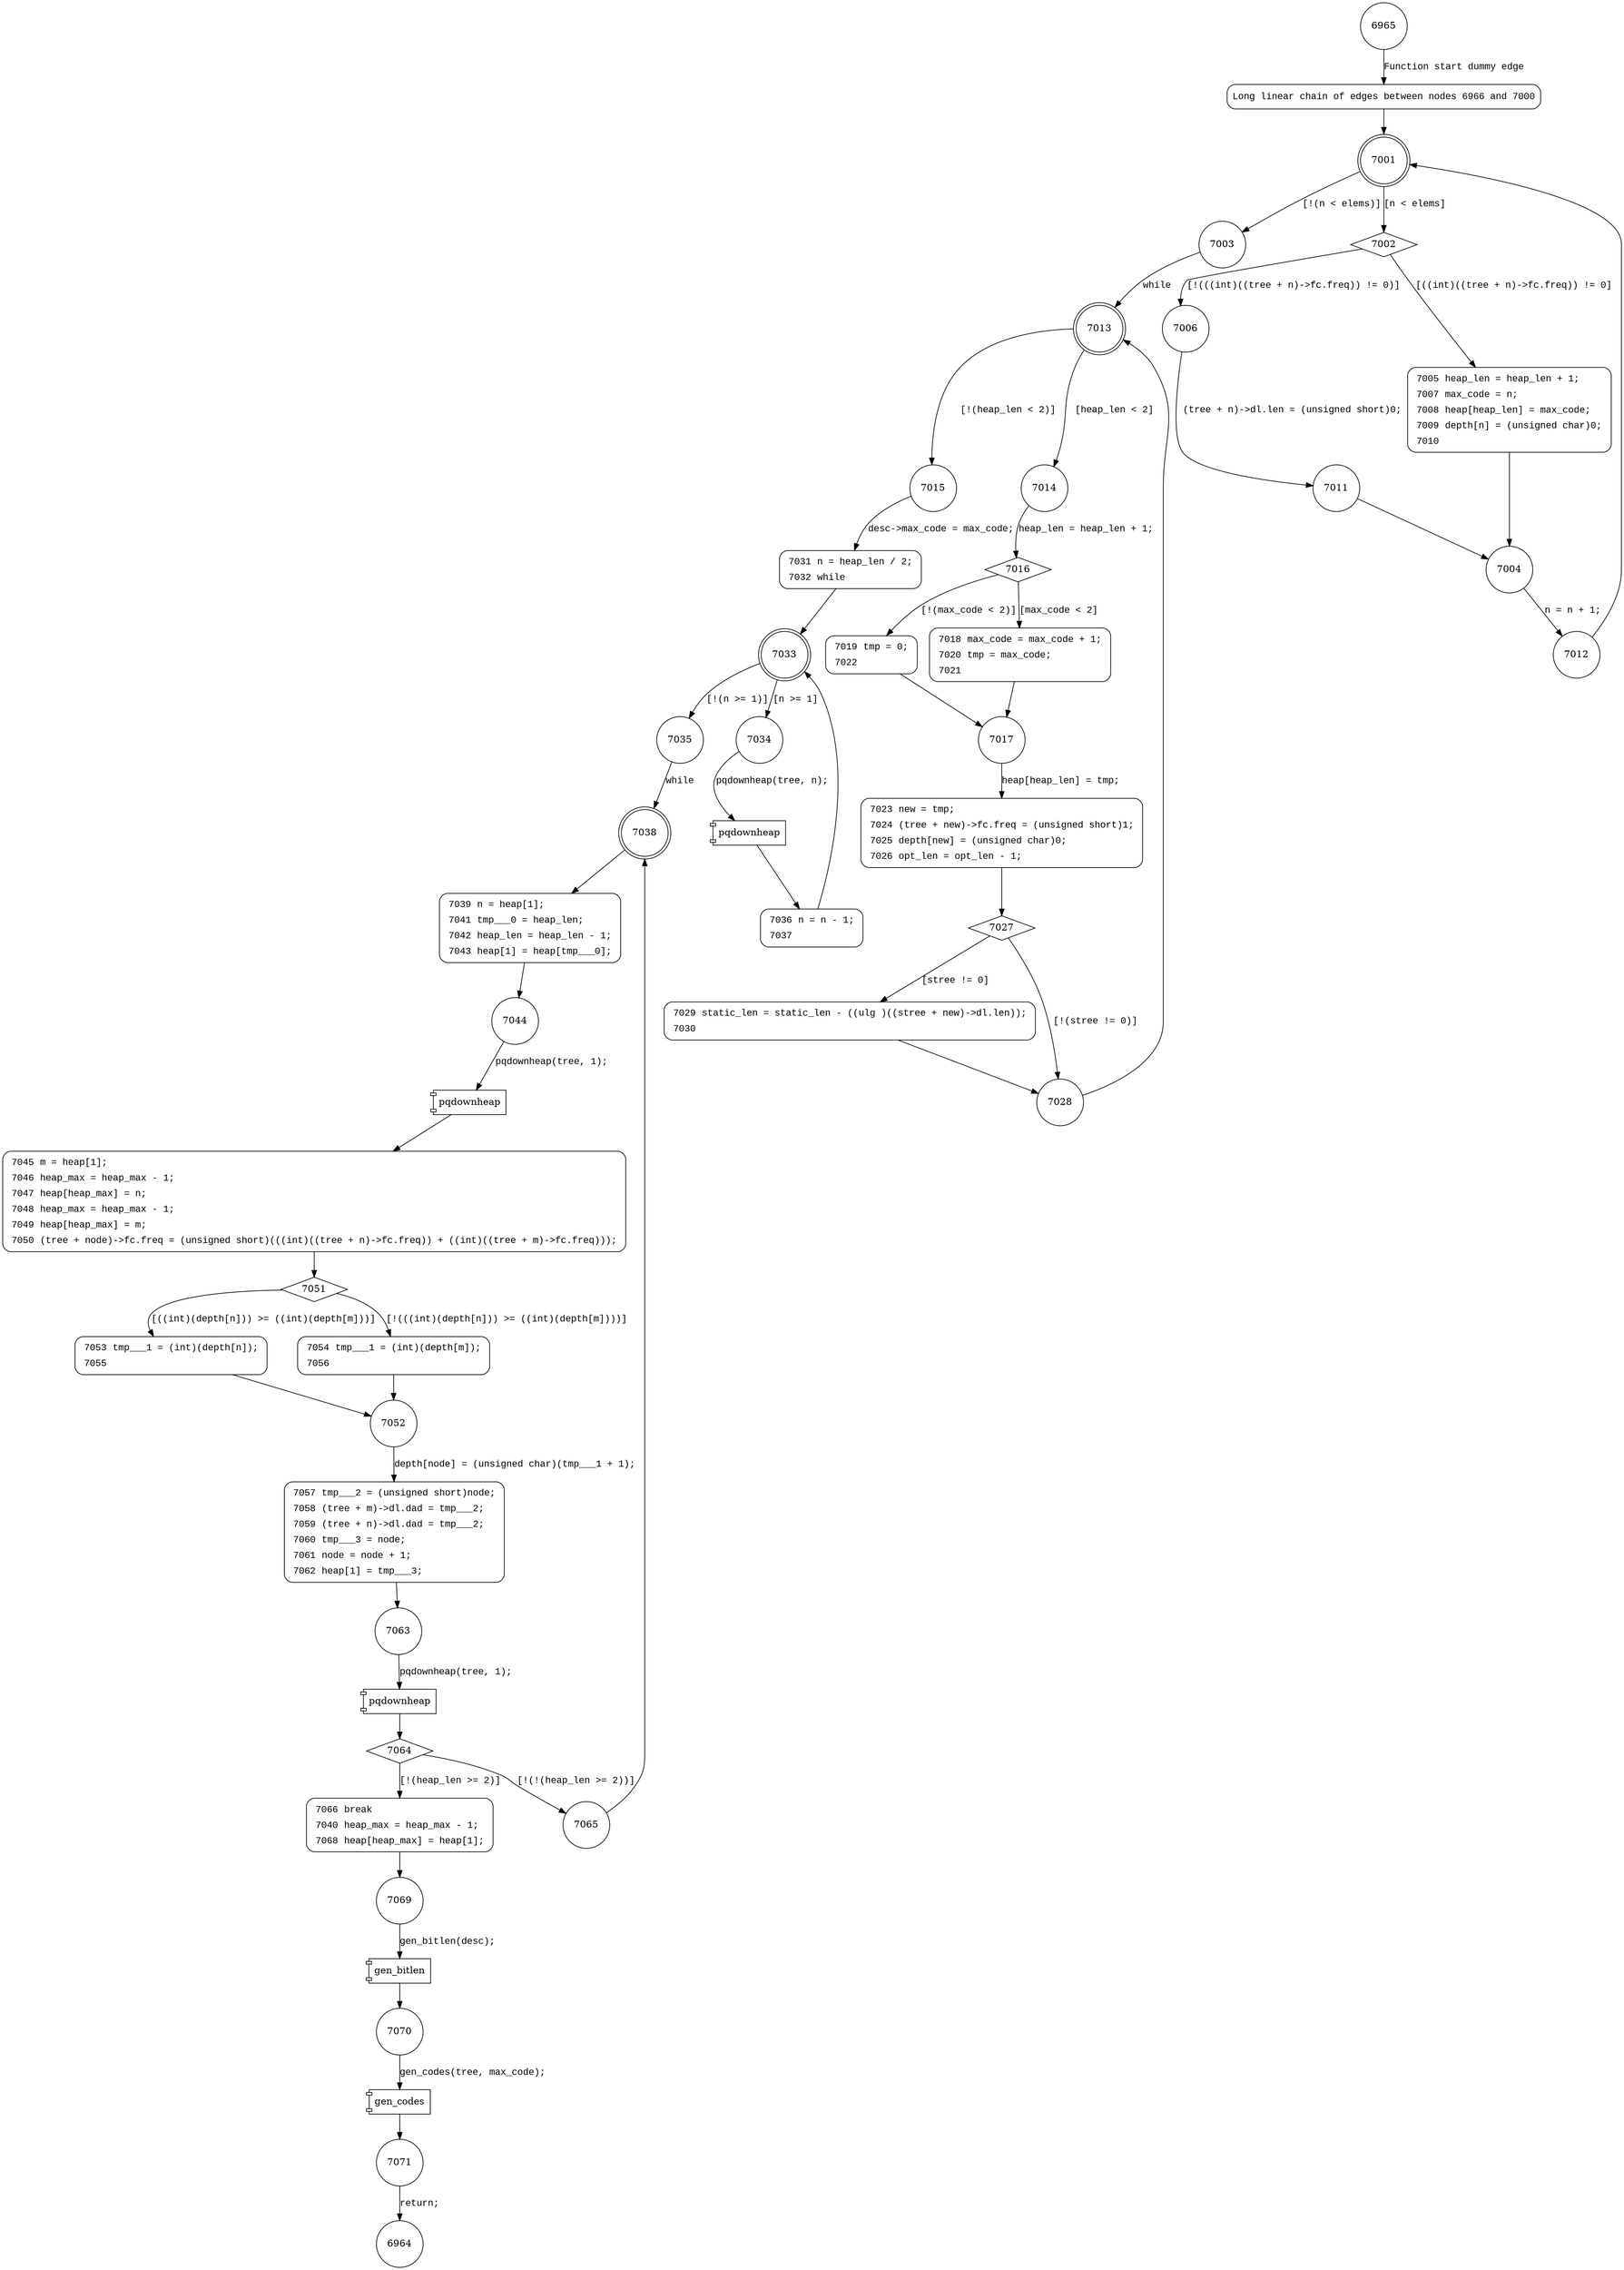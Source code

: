 digraph build_tree {
6965 [shape="circle"]
6966 [shape="circle"]
7001 [shape="doublecircle"]
7003 [shape="circle"]
7002 [shape="diamond"]
7006 [shape="circle"]
7005 [shape="circle"]
7004 [shape="circle"]
7012 [shape="circle"]
7011 [shape="circle"]
7013 [shape="doublecircle"]
7015 [shape="circle"]
7014 [shape="circle"]
7016 [shape="diamond"]
7019 [shape="circle"]
7018 [shape="circle"]
7017 [shape="circle"]
7023 [shape="circle"]
7027 [shape="diamond"]
7028 [shape="circle"]
7029 [shape="circle"]
7031 [shape="circle"]
7033 [shape="doublecircle"]
7035 [shape="circle"]
7034 [shape="circle"]
7036 [shape="circle"]
7038 [shape="doublecircle"]
7039 [shape="circle"]
7044 [shape="circle"]
7045 [shape="circle"]
7051 [shape="diamond"]
7054 [shape="circle"]
7053 [shape="circle"]
7052 [shape="circle"]
7057 [shape="circle"]
7063 [shape="circle"]
7064 [shape="diamond"]
7065 [shape="circle"]
7066 [shape="circle"]
7069 [shape="circle"]
7070 [shape="circle"]
7071 [shape="circle"]
6964 [shape="circle"]
6966 [style="filled,bold" penwidth="1" fillcolor="white" fontname="Courier New" shape="Mrecord" label="Long linear chain of edges between nodes 6966 and 7000"]
6966 -> 7001[label=""]
7005 [style="filled,bold" penwidth="1" fillcolor="white" fontname="Courier New" shape="Mrecord" label=<<table border="0" cellborder="0" cellpadding="3" bgcolor="white"><tr><td align="right">7005</td><td align="left">heap_len = heap_len + 1;</td></tr><tr><td align="right">7007</td><td align="left">max_code = n;</td></tr><tr><td align="right">7008</td><td align="left">heap[heap_len] = max_code;</td></tr><tr><td align="right">7009</td><td align="left">depth[n] = (unsigned char)0;</td></tr><tr><td align="right">7010</td><td align="left"></td></tr></table>>]
7005 -> 7004[label=""]
7018 [style="filled,bold" penwidth="1" fillcolor="white" fontname="Courier New" shape="Mrecord" label=<<table border="0" cellborder="0" cellpadding="3" bgcolor="white"><tr><td align="right">7018</td><td align="left">max_code = max_code + 1;</td></tr><tr><td align="right">7020</td><td align="left">tmp = max_code;</td></tr><tr><td align="right">7021</td><td align="left"></td></tr></table>>]
7018 -> 7017[label=""]
7023 [style="filled,bold" penwidth="1" fillcolor="white" fontname="Courier New" shape="Mrecord" label=<<table border="0" cellborder="0" cellpadding="3" bgcolor="white"><tr><td align="right">7023</td><td align="left">new = tmp;</td></tr><tr><td align="right">7024</td><td align="left">(tree + new)-&gt;fc.freq = (unsigned short)1;</td></tr><tr><td align="right">7025</td><td align="left">depth[new] = (unsigned char)0;</td></tr><tr><td align="right">7026</td><td align="left">opt_len = opt_len - 1;</td></tr></table>>]
7023 -> 7027[label=""]
7029 [style="filled,bold" penwidth="1" fillcolor="white" fontname="Courier New" shape="Mrecord" label=<<table border="0" cellborder="0" cellpadding="3" bgcolor="white"><tr><td align="right">7029</td><td align="left">static_len = static_len - ((ulg )((stree + new)-&gt;dl.len));</td></tr><tr><td align="right">7030</td><td align="left"></td></tr></table>>]
7029 -> 7028[label=""]
7019 [style="filled,bold" penwidth="1" fillcolor="white" fontname="Courier New" shape="Mrecord" label=<<table border="0" cellborder="0" cellpadding="3" bgcolor="white"><tr><td align="right">7019</td><td align="left">tmp = 0;</td></tr><tr><td align="right">7022</td><td align="left"></td></tr></table>>]
7019 -> 7017[label=""]
7031 [style="filled,bold" penwidth="1" fillcolor="white" fontname="Courier New" shape="Mrecord" label=<<table border="0" cellborder="0" cellpadding="3" bgcolor="white"><tr><td align="right">7031</td><td align="left">n = heap_len / 2;</td></tr><tr><td align="right">7032</td><td align="left">while</td></tr></table>>]
7031 -> 7033[label=""]
7036 [style="filled,bold" penwidth="1" fillcolor="white" fontname="Courier New" shape="Mrecord" label=<<table border="0" cellborder="0" cellpadding="3" bgcolor="white"><tr><td align="right">7036</td><td align="left">n = n - 1;</td></tr><tr><td align="right">7037</td><td align="left"></td></tr></table>>]
7036 -> 7033[label=""]
7039 [style="filled,bold" penwidth="1" fillcolor="white" fontname="Courier New" shape="Mrecord" label=<<table border="0" cellborder="0" cellpadding="3" bgcolor="white"><tr><td align="right">7039</td><td align="left">n = heap[1];</td></tr><tr><td align="right">7041</td><td align="left">tmp___0 = heap_len;</td></tr><tr><td align="right">7042</td><td align="left">heap_len = heap_len - 1;</td></tr><tr><td align="right">7043</td><td align="left">heap[1] = heap[tmp___0];</td></tr></table>>]
7039 -> 7044[label=""]
7045 [style="filled,bold" penwidth="1" fillcolor="white" fontname="Courier New" shape="Mrecord" label=<<table border="0" cellborder="0" cellpadding="3" bgcolor="white"><tr><td align="right">7045</td><td align="left">m = heap[1];</td></tr><tr><td align="right">7046</td><td align="left">heap_max = heap_max - 1;</td></tr><tr><td align="right">7047</td><td align="left">heap[heap_max] = n;</td></tr><tr><td align="right">7048</td><td align="left">heap_max = heap_max - 1;</td></tr><tr><td align="right">7049</td><td align="left">heap[heap_max] = m;</td></tr><tr><td align="right">7050</td><td align="left">(tree + node)-&gt;fc.freq = (unsigned short)(((int)((tree + n)-&gt;fc.freq)) + ((int)((tree + m)-&gt;fc.freq)));</td></tr></table>>]
7045 -> 7051[label=""]
7053 [style="filled,bold" penwidth="1" fillcolor="white" fontname="Courier New" shape="Mrecord" label=<<table border="0" cellborder="0" cellpadding="3" bgcolor="white"><tr><td align="right">7053</td><td align="left">tmp___1 = (int)(depth[n]);</td></tr><tr><td align="right">7055</td><td align="left"></td></tr></table>>]
7053 -> 7052[label=""]
7057 [style="filled,bold" penwidth="1" fillcolor="white" fontname="Courier New" shape="Mrecord" label=<<table border="0" cellborder="0" cellpadding="3" bgcolor="white"><tr><td align="right">7057</td><td align="left">tmp___2 = (unsigned short)node;</td></tr><tr><td align="right">7058</td><td align="left">(tree + m)-&gt;dl.dad = tmp___2;</td></tr><tr><td align="right">7059</td><td align="left">(tree + n)-&gt;dl.dad = tmp___2;</td></tr><tr><td align="right">7060</td><td align="left">tmp___3 = node;</td></tr><tr><td align="right">7061</td><td align="left">node = node + 1;</td></tr><tr><td align="right">7062</td><td align="left">heap[1] = tmp___3;</td></tr></table>>]
7057 -> 7063[label=""]
7066 [style="filled,bold" penwidth="1" fillcolor="white" fontname="Courier New" shape="Mrecord" label=<<table border="0" cellborder="0" cellpadding="3" bgcolor="white"><tr><td align="right">7066</td><td align="left">break</td></tr><tr><td align="right">7040</td><td align="left">heap_max = heap_max - 1;</td></tr><tr><td align="right">7068</td><td align="left">heap[heap_max] = heap[1];</td></tr></table>>]
7066 -> 7069[label=""]
7054 [style="filled,bold" penwidth="1" fillcolor="white" fontname="Courier New" shape="Mrecord" label=<<table border="0" cellborder="0" cellpadding="3" bgcolor="white"><tr><td align="right">7054</td><td align="left">tmp___1 = (int)(depth[m]);</td></tr><tr><td align="right">7056</td><td align="left"></td></tr></table>>]
7054 -> 7052[label=""]
6965 -> 6966 [label="Function start dummy edge" fontname="Courier New"]
7001 -> 7003 [label="[!(n < elems)]" fontname="Courier New"]
7001 -> 7002 [label="[n < elems]" fontname="Courier New"]
7002 -> 7006 [label="[!(((int)((tree + n)->fc.freq)) != 0)]" fontname="Courier New"]
7002 -> 7005 [label="[((int)((tree + n)->fc.freq)) != 0]" fontname="Courier New"]
7004 -> 7012 [label="n = n + 1;" fontname="Courier New"]
7006 -> 7011 [label="(tree + n)->dl.len = (unsigned short)0;" fontname="Courier New"]
7003 -> 7013 [label="while" fontname="Courier New"]
7013 -> 7015 [label="[!(heap_len < 2)]" fontname="Courier New"]
7013 -> 7014 [label="[heap_len < 2]" fontname="Courier New"]
7016 -> 7019 [label="[!(max_code < 2)]" fontname="Courier New"]
7016 -> 7018 [label="[max_code < 2]" fontname="Courier New"]
7017 -> 7023 [label="heap[heap_len] = tmp;" fontname="Courier New"]
7027 -> 7028 [label="[!(stree != 0)]" fontname="Courier New"]
7027 -> 7029 [label="[stree != 0]" fontname="Courier New"]
7028 -> 7013 [label="" fontname="Courier New"]
7015 -> 7031 [label="desc->max_code = max_code;" fontname="Courier New"]
7033 -> 7035 [label="[!(n >= 1)]" fontname="Courier New"]
7033 -> 7034 [label="[n >= 1]" fontname="Courier New"]
100089 [shape="component" label="pqdownheap"]
7034 -> 100089 [label="pqdownheap(tree, n);" fontname="Courier New"]
100089 -> 7036 [label="" fontname="Courier New"]
7035 -> 7038 [label="while" fontname="Courier New"]
7038 -> 7039 [label="" fontname="Courier New"]
100090 [shape="component" label="pqdownheap"]
7044 -> 100090 [label="pqdownheap(tree, 1);" fontname="Courier New"]
100090 -> 7045 [label="" fontname="Courier New"]
7051 -> 7054 [label="[!(((int)(depth[n])) >= ((int)(depth[m])))]" fontname="Courier New"]
7051 -> 7053 [label="[((int)(depth[n])) >= ((int)(depth[m]))]" fontname="Courier New"]
7052 -> 7057 [label="depth[node] = (unsigned char)(tmp___1 + 1);" fontname="Courier New"]
100091 [shape="component" label="pqdownheap"]
7063 -> 100091 [label="pqdownheap(tree, 1);" fontname="Courier New"]
100091 -> 7064 [label="" fontname="Courier New"]
7064 -> 7065 [label="[!(!(heap_len >= 2))]" fontname="Courier New"]
7064 -> 7066 [label="[!(heap_len >= 2)]" fontname="Courier New"]
100092 [shape="component" label="gen_bitlen"]
7069 -> 100092 [label="gen_bitlen(desc);" fontname="Courier New"]
100092 -> 7070 [label="" fontname="Courier New"]
100093 [shape="component" label="gen_codes"]
7070 -> 100093 [label="gen_codes(tree, max_code);" fontname="Courier New"]
100093 -> 7071 [label="" fontname="Courier New"]
7065 -> 7038 [label="" fontname="Courier New"]
7012 -> 7001 [label="" fontname="Courier New"]
7011 -> 7004 [label="" fontname="Courier New"]
7014 -> 7016 [label="heap_len = heap_len + 1;" fontname="Courier New"]
7071 -> 6964 [label="return;" fontname="Courier New"]
}